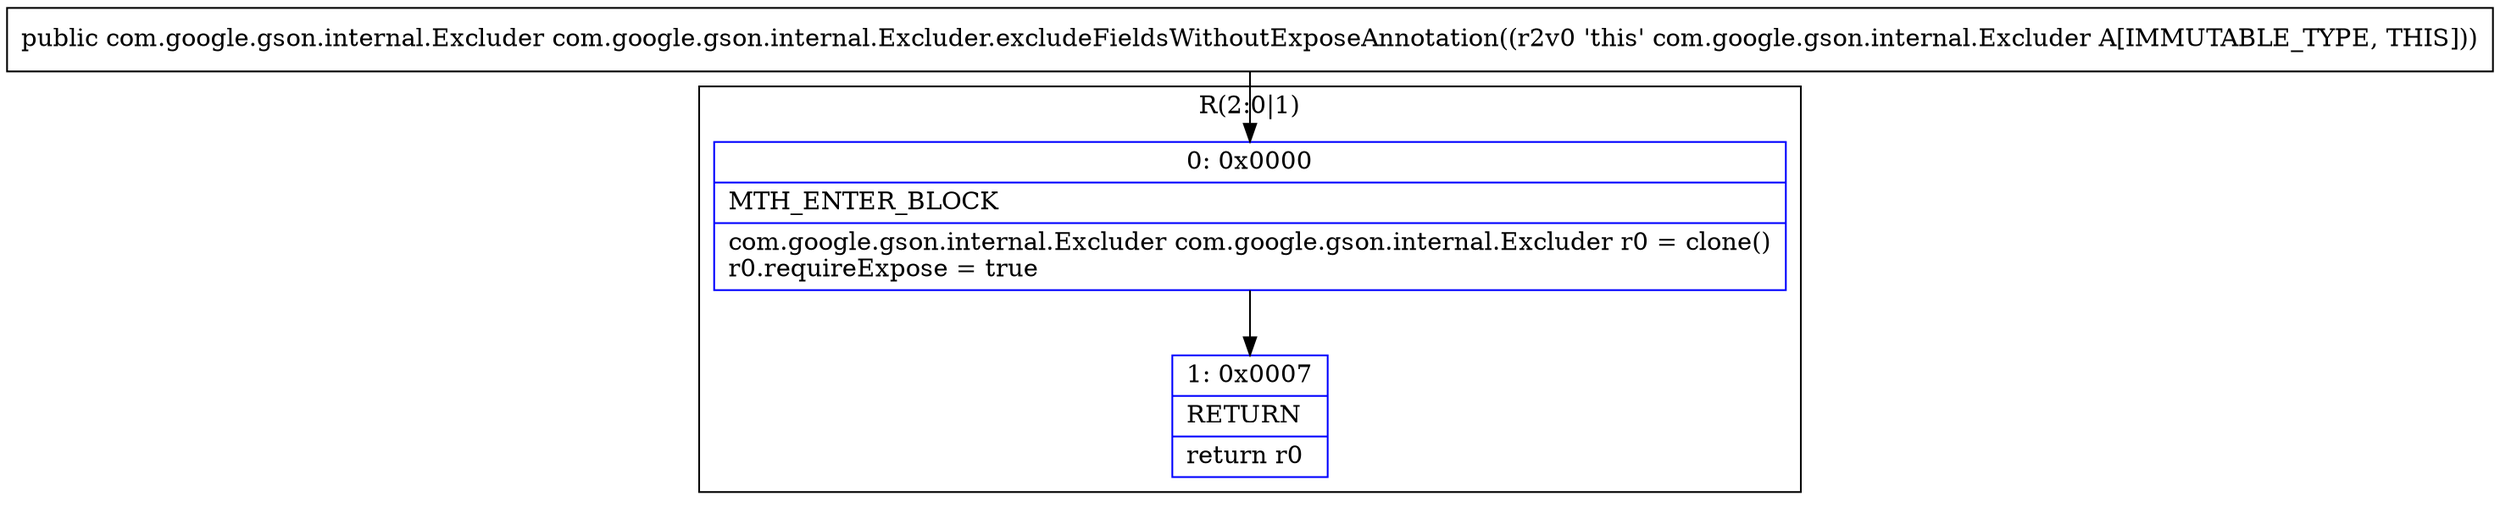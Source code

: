 digraph "CFG forcom.google.gson.internal.Excluder.excludeFieldsWithoutExposeAnnotation()Lcom\/google\/gson\/internal\/Excluder;" {
subgraph cluster_Region_720343118 {
label = "R(2:0|1)";
node [shape=record,color=blue];
Node_0 [shape=record,label="{0\:\ 0x0000|MTH_ENTER_BLOCK\l|com.google.gson.internal.Excluder com.google.gson.internal.Excluder r0 = clone()\lr0.requireExpose = true\l}"];
Node_1 [shape=record,label="{1\:\ 0x0007|RETURN\l|return r0\l}"];
}
MethodNode[shape=record,label="{public com.google.gson.internal.Excluder com.google.gson.internal.Excluder.excludeFieldsWithoutExposeAnnotation((r2v0 'this' com.google.gson.internal.Excluder A[IMMUTABLE_TYPE, THIS])) }"];
MethodNode -> Node_0;
Node_0 -> Node_1;
}

